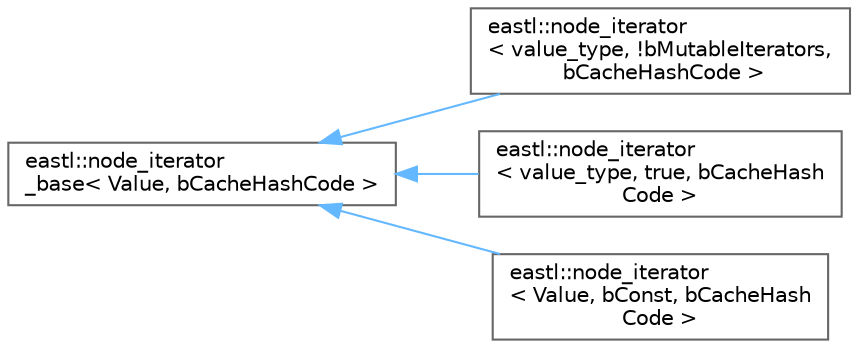 digraph "类继承关系图"
{
 // LATEX_PDF_SIZE
  bgcolor="transparent";
  edge [fontname=Helvetica,fontsize=10,labelfontname=Helvetica,labelfontsize=10];
  node [fontname=Helvetica,fontsize=10,shape=box,height=0.2,width=0.4];
  rankdir="LR";
  Node0 [id="Node000000",label="eastl::node_iterator\l_base\< Value, bCacheHashCode \>",height=0.2,width=0.4,color="grey40", fillcolor="white", style="filled",URL="$structeastl_1_1node__iterator__base.html",tooltip=" "];
  Node0 -> Node1 [id="edge938_Node000000_Node000001",dir="back",color="steelblue1",style="solid",tooltip=" "];
  Node1 [id="Node000001",label="eastl::node_iterator\l\< value_type, !bMutableIterators,\l bCacheHashCode \>",height=0.2,width=0.4,color="grey40", fillcolor="white", style="filled",URL="$structeastl_1_1node__iterator.html",tooltip=" "];
  Node0 -> Node2 [id="edge939_Node000000_Node000002",dir="back",color="steelblue1",style="solid",tooltip=" "];
  Node2 [id="Node000002",label="eastl::node_iterator\l\< value_type, true, bCacheHash\lCode \>",height=0.2,width=0.4,color="grey40", fillcolor="white", style="filled",URL="$structeastl_1_1node__iterator.html",tooltip=" "];
  Node0 -> Node3 [id="edge940_Node000000_Node000003",dir="back",color="steelblue1",style="solid",tooltip=" "];
  Node3 [id="Node000003",label="eastl::node_iterator\l\< Value, bConst, bCacheHash\lCode \>",height=0.2,width=0.4,color="grey40", fillcolor="white", style="filled",URL="$structeastl_1_1node__iterator.html",tooltip=" "];
}
